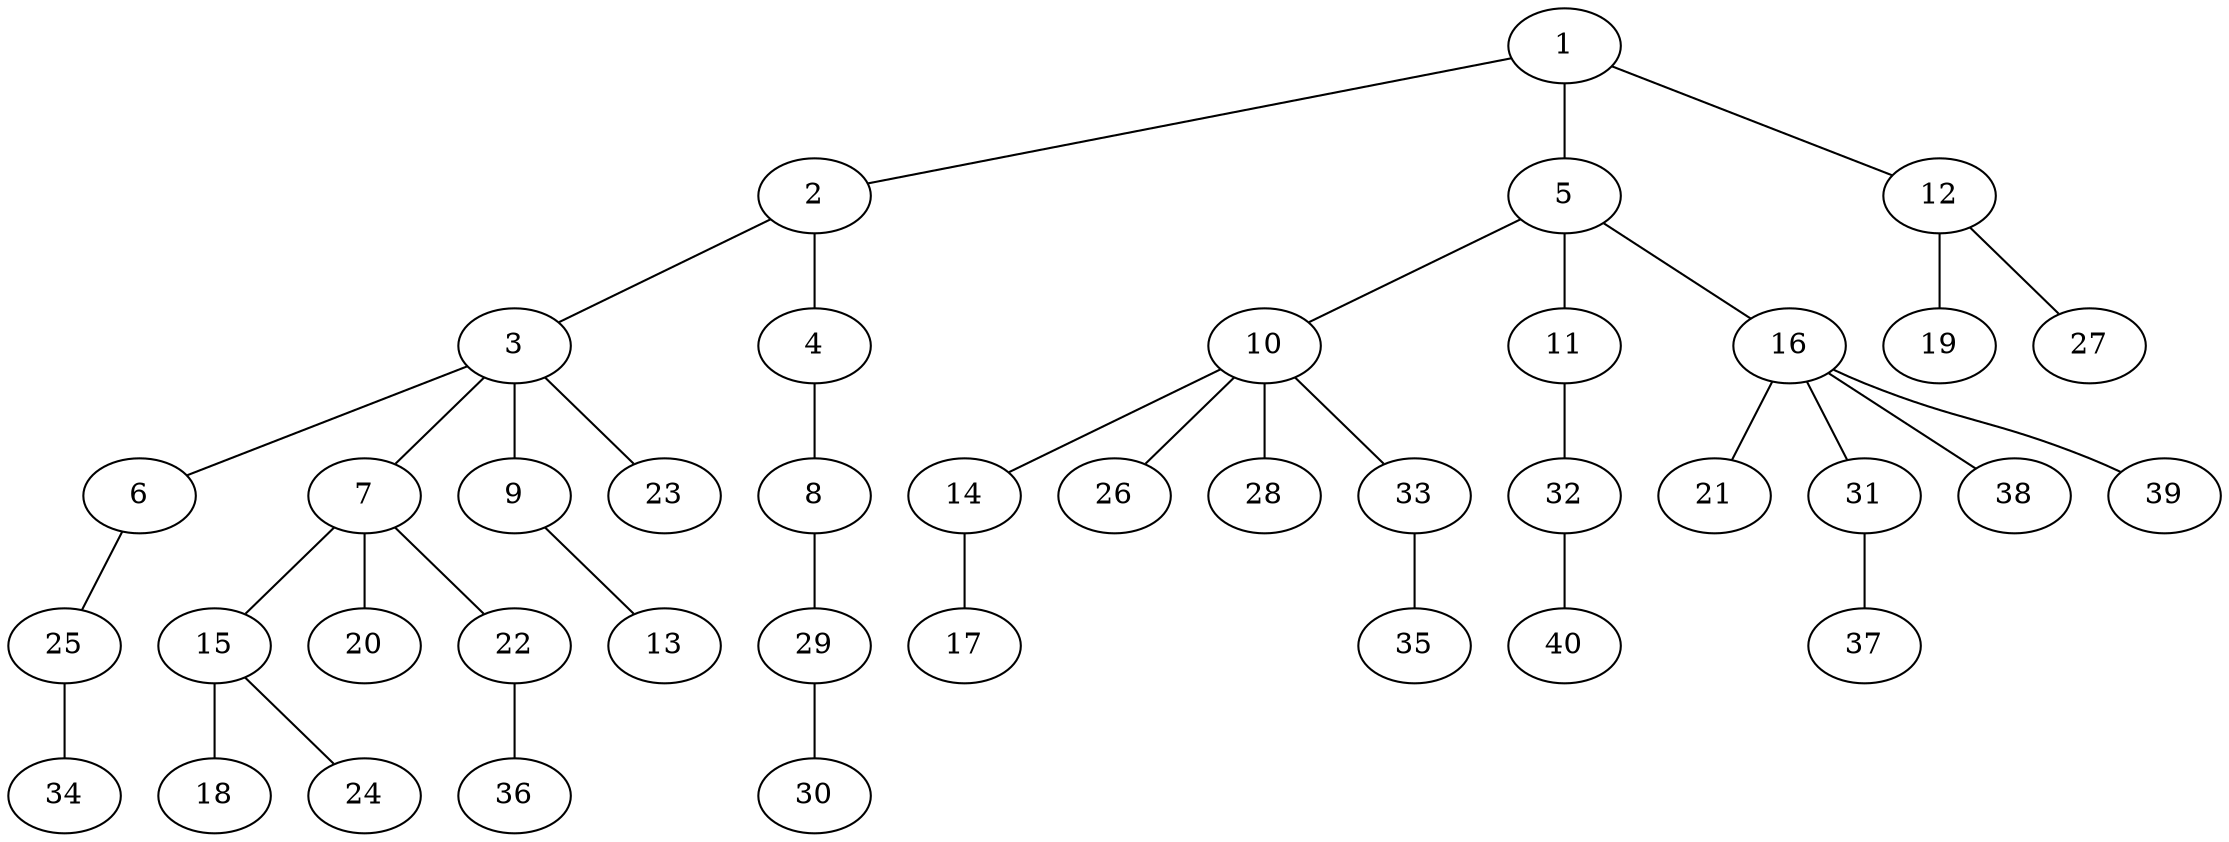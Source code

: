 graph graphname {1--2
1--5
1--12
2--3
2--4
3--6
3--7
3--9
3--23
4--8
5--10
5--11
5--16
6--25
7--15
7--20
7--22
8--29
9--13
10--14
10--26
10--28
10--33
11--32
12--19
12--27
14--17
15--18
15--24
16--21
16--31
16--38
16--39
22--36
25--34
29--30
31--37
32--40
33--35
}